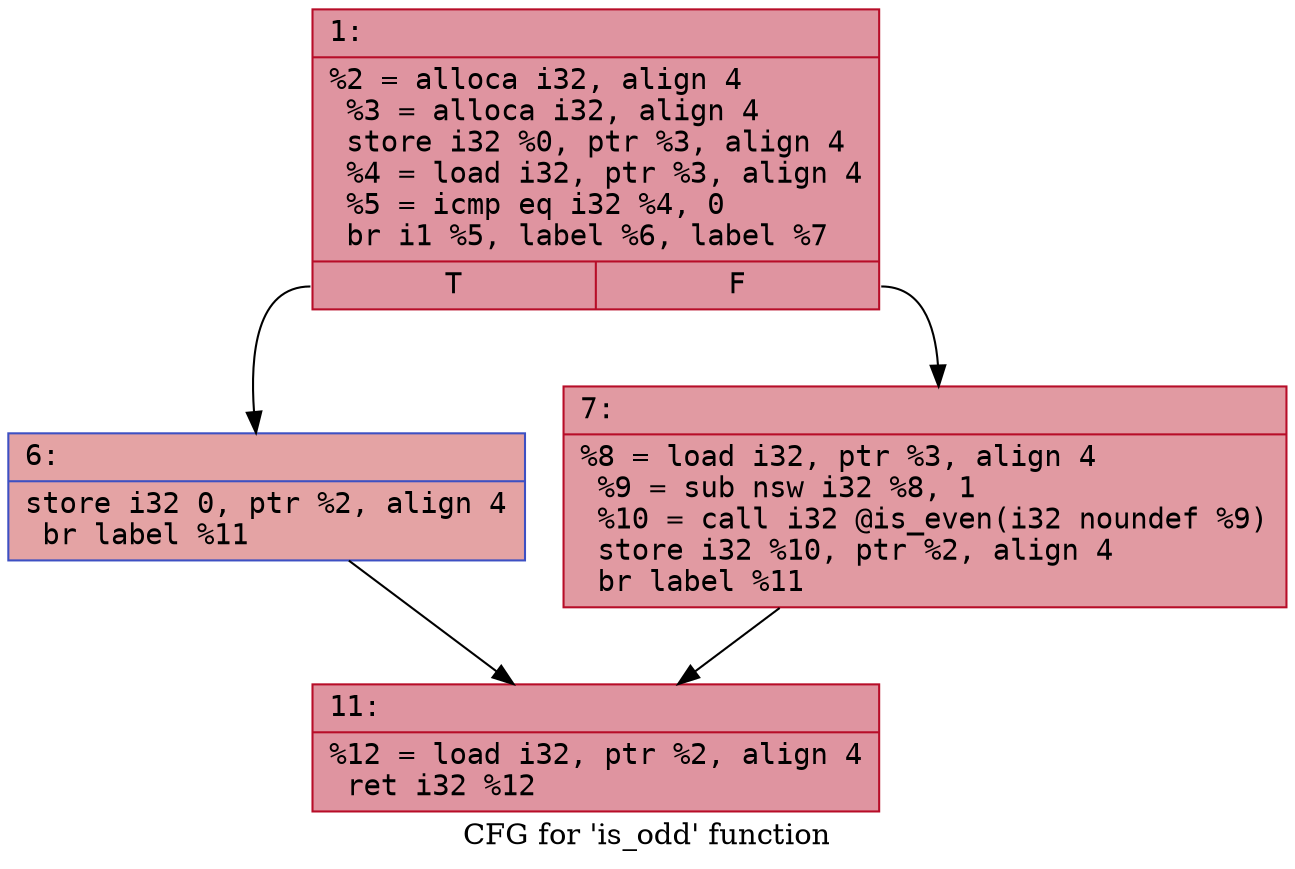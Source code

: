 digraph "CFG for 'is_odd' function" {
	label="CFG for 'is_odd' function";

	Node0x5916b7017c10 [shape=record,color="#b70d28ff", style=filled, fillcolor="#b70d2870" fontname="Courier",label="{1:\l|  %2 = alloca i32, align 4\l  %3 = alloca i32, align 4\l  store i32 %0, ptr %3, align 4\l  %4 = load i32, ptr %3, align 4\l  %5 = icmp eq i32 %4, 0\l  br i1 %5, label %6, label %7\l|{<s0>T|<s1>F}}"];
	Node0x5916b7017c10:s0 -> Node0x5916b7018320;
	Node0x5916b7017c10:s1 -> Node0x5916b7018380;
	Node0x5916b7018320 [shape=record,color="#3d50c3ff", style=filled, fillcolor="#c32e3170" fontname="Courier",label="{6:\l|  store i32 0, ptr %2, align 4\l  br label %11\l}"];
	Node0x5916b7018320 -> Node0x5916b7018530;
	Node0x5916b7018380 [shape=record,color="#b70d28ff", style=filled, fillcolor="#bb1b2c70" fontname="Courier",label="{7:\l|  %8 = load i32, ptr %3, align 4\l  %9 = sub nsw i32 %8, 1\l  %10 = call i32 @is_even(i32 noundef %9)\l  store i32 %10, ptr %2, align 4\l  br label %11\l}"];
	Node0x5916b7018380 -> Node0x5916b7018530;
	Node0x5916b7018530 [shape=record,color="#b70d28ff", style=filled, fillcolor="#b70d2870" fontname="Courier",label="{11:\l|  %12 = load i32, ptr %2, align 4\l  ret i32 %12\l}"];
}
